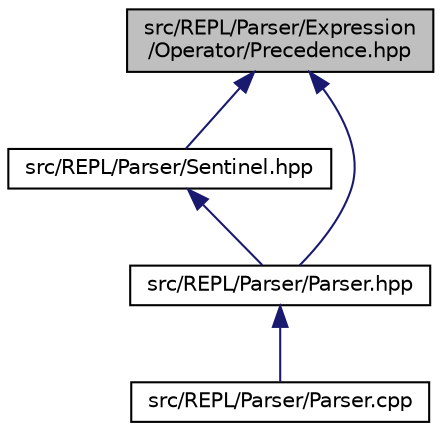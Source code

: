 digraph "src/REPL/Parser/Expression/Operator/Precedence.hpp"
{
  edge [fontname="Helvetica",fontsize="10",labelfontname="Helvetica",labelfontsize="10"];
  node [fontname="Helvetica",fontsize="10",shape=record];
  Node4 [label="src/REPL/Parser/Expression\l/Operator/Precedence.hpp",height=0.2,width=0.4,color="black", fillcolor="grey75", style="filled", fontcolor="black"];
  Node4 -> Node5 [dir="back",color="midnightblue",fontsize="10",style="solid",fontname="Helvetica"];
  Node5 [label="src/REPL/Parser/Sentinel.hpp",height=0.2,width=0.4,color="black", fillcolor="white", style="filled",URL="$_sentinel_8hpp.html"];
  Node5 -> Node6 [dir="back",color="midnightblue",fontsize="10",style="solid",fontname="Helvetica"];
  Node6 [label="src/REPL/Parser/Parser.hpp",height=0.2,width=0.4,color="black", fillcolor="white", style="filled",URL="$_parser_8hpp.html"];
  Node6 -> Node7 [dir="back",color="midnightblue",fontsize="10",style="solid",fontname="Helvetica"];
  Node7 [label="src/REPL/Parser/Parser.cpp",height=0.2,width=0.4,color="black", fillcolor="white", style="filled",URL="$_parser_8cpp.html"];
  Node4 -> Node6 [dir="back",color="midnightblue",fontsize="10",style="solid",fontname="Helvetica"];
}
